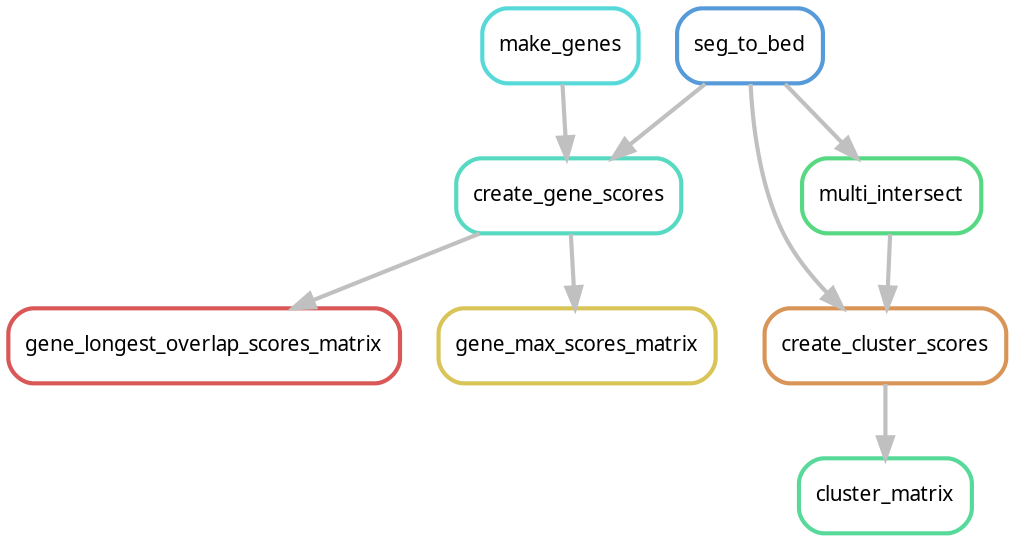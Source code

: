 digraph snakemake_dag {
    graph[bgcolor=white, margin=0];
    node[shape=box, style=rounded, fontname=sans,                 fontsize=10, penwidth=2];
    edge[penwidth=2, color=grey];
	0[label = "make_genes", color = "0.50 0.6 0.85", style="rounded"];
	1[label = "gene_longest_overlap_scores_matrix", color = "0.00 0.6 0.85", style="rounded"];
	2[label = "cluster_matrix", color = "0.42 0.6 0.85", style="rounded"];
	3[label = "create_cluster_scores", color = "0.08 0.6 0.85", style="rounded"];
	4[label = "gene_max_scores_matrix", color = "0.14 0.6 0.85", style="rounded"];
	5[label = "seg_to_bed", color = "0.58 0.6 0.85", style="rounded"];
	6[label = "multi_intersect", color = "0.39 0.6 0.85", style="rounded"];
	7[label = "create_gene_scores", color = "0.47 0.6 0.85", style="rounded"];
	7 -> 1
	3 -> 2
	5 -> 3
	6 -> 3
	7 -> 4
	5 -> 6
	5 -> 7
	0 -> 7
}            
